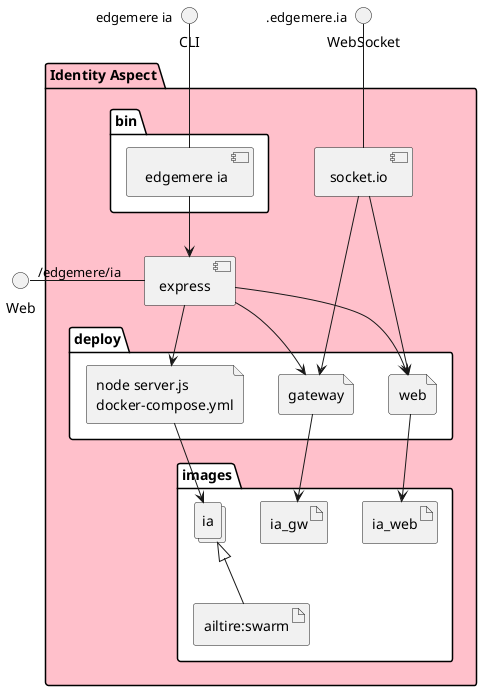 @startuml
  interface CLI
  interface Web
  interface WebSocket
package "Identity Aspect" #pink {
  component express as REST
  component socket.io as socket
  folder bin #ffffff {
    component " edgemere ia" as binName
  }
  binName --> REST

  folder deploy #ffffff {
      file "node server.js\ndocker-compose.yml" as ia_container
      REST --> ia_container

  
    file "web" as web_container
    REST --> web_container
    socket ---> web_container
  
    file "gateway" as gateway_container
    REST --> gateway_container
    socket ---> gateway_container
  
  }
  folder images #ffffff {
    collections "ia" as iaimage
    artifact "ailtire:swarm" as ailtireswarm
    iaimage <|-- ailtireswarm
    ia_container --> iaimage

  
      artifact ia_web
      web_container --> ia_web
    
      artifact ia_gw
      gateway_container --> ia_gw
    
  }
}
CLI " edgemere ia" -- binName
Web "/edgemere/ia" - REST
WebSocket ".edgemere.ia" -- socket

@enduml
